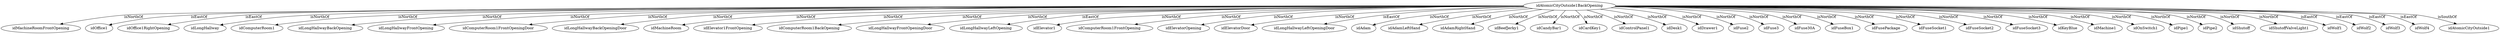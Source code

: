 strict digraph  {
idAtomicCityOutside1BackOpening [node_type=entity_node];
idMachineRoomFrontOpening [node_type=entity_node];
idOffice1 [node_type=entity_node];
idOffice1RightOpening [node_type=entity_node];
idLongHallway [node_type=entity_node];
idComputerRoom1 [node_type=entity_node];
idLongHallwayBackOpening [node_type=entity_node];
idLongHallwayFrontOpening [node_type=entity_node];
idComputerRoom1FrontOpeningDoor [node_type=entity_node];
idLongHallwayBackOpeningDoor [node_type=entity_node];
idMachineRoom [node_type=entity_node];
idElevator1FrontOpening [node_type=entity_node];
idComputerRoom1BackOpening [node_type=entity_node];
idLongHallwayFrontOpeningDoor [node_type=entity_node];
idLongHallwayLeftOpening [node_type=entity_node];
idElevator1 [node_type=entity_node];
idComputerRoom1FrontOpening [node_type=entity_node];
idElevatorOpening [node_type=entity_node];
idElevatorDoor [node_type=entity_node];
idLongHallwayLeftOpeningDoor [node_type=entity_node];
idAdam [node_type=entity_node];
idAdamLeftHand [node_type=entity_node];
idAdamRightHand [node_type=entity_node];
idBeefJerky1 [node_type=entity_node];
idCandyBar1 [node_type=entity_node];
idCardKey1 [node_type=entity_node];
idControlPanel1 [node_type=entity_node];
idDesk1 [node_type=entity_node];
idDrawer1 [node_type=entity_node];
idFuse2 [node_type=entity_node];
idFuse3 [node_type=entity_node];
idFuse30A [node_type=entity_node];
idFuseBox1 [node_type=entity_node];
idFusePackage [node_type=entity_node];
idFuseSocket1 [node_type=entity_node];
idFuseSocket2 [node_type=entity_node];
idFuseSocket3 [node_type=entity_node];
idKeyBlue [node_type=entity_node];
idMachine1 [node_type=entity_node];
idOnSwitch1 [node_type=entity_node];
idPipe1 [node_type=entity_node];
idPipe2 [node_type=entity_node];
idShutoff [node_type=entity_node];
idShutoffValveLight1 [node_type=entity_node];
idWolf1 [node_type=entity_node];
idWolf2 [node_type=entity_node];
idWolf3 [node_type=entity_node];
idWolf4 [node_type=entity_node];
idAtomicCityOutside1 [node_type=entity_node];
idAtomicCityOutside1BackOpening -> idMachineRoomFrontOpening  [edge_type=relationship, label=isNorthOf];
idAtomicCityOutside1BackOpening -> idOffice1  [edge_type=relationship, label=isEastOf];
idAtomicCityOutside1BackOpening -> idOffice1RightOpening  [edge_type=relationship, label=isEastOf];
idAtomicCityOutside1BackOpening -> idLongHallway  [edge_type=relationship, label=isNorthOf];
idAtomicCityOutside1BackOpening -> idComputerRoom1  [edge_type=relationship, label=isNorthOf];
idAtomicCityOutside1BackOpening -> idLongHallwayBackOpening  [edge_type=relationship, label=isNorthOf];
idAtomicCityOutside1BackOpening -> idLongHallwayFrontOpening  [edge_type=relationship, label=isNorthOf];
idAtomicCityOutside1BackOpening -> idComputerRoom1FrontOpeningDoor  [edge_type=relationship, label=isNorthOf];
idAtomicCityOutside1BackOpening -> idLongHallwayBackOpeningDoor  [edge_type=relationship, label=isNorthOf];
idAtomicCityOutside1BackOpening -> idMachineRoom  [edge_type=relationship, label=isNorthOf];
idAtomicCityOutside1BackOpening -> idElevator1FrontOpening  [edge_type=relationship, label=isNorthOf];
idAtomicCityOutside1BackOpening -> idComputerRoom1BackOpening  [edge_type=relationship, label=isNorthOf];
idAtomicCityOutside1BackOpening -> idLongHallwayFrontOpeningDoor  [edge_type=relationship, label=isNorthOf];
idAtomicCityOutside1BackOpening -> idLongHallwayLeftOpening  [edge_type=relationship, label=isEastOf];
idAtomicCityOutside1BackOpening -> idElevator1  [edge_type=relationship, label=isNorthOf];
idAtomicCityOutside1BackOpening -> idComputerRoom1FrontOpening  [edge_type=relationship, label=isNorthOf];
idAtomicCityOutside1BackOpening -> idElevatorOpening  [edge_type=relationship, label=isNorthOf];
idAtomicCityOutside1BackOpening -> idElevatorDoor  [edge_type=relationship, label=isNorthOf];
idAtomicCityOutside1BackOpening -> idLongHallwayLeftOpeningDoor  [edge_type=relationship, label=isEastOf];
idAtomicCityOutside1BackOpening -> idAdam  [edge_type=relationship, label=isNorthOf];
idAtomicCityOutside1BackOpening -> idAdamLeftHand  [edge_type=relationship, label=isNorthOf];
idAtomicCityOutside1BackOpening -> idAdamRightHand  [edge_type=relationship, label=isNorthOf];
idAtomicCityOutside1BackOpening -> idBeefJerky1  [edge_type=relationship, label=isNorthOf];
idAtomicCityOutside1BackOpening -> idCandyBar1  [edge_type=relationship, label=isNorthOf];
idAtomicCityOutside1BackOpening -> idCardKey1  [edge_type=relationship, label=isNorthOf];
idAtomicCityOutside1BackOpening -> idControlPanel1  [edge_type=relationship, label=isNorthOf];
idAtomicCityOutside1BackOpening -> idDesk1  [edge_type=relationship, label=isNorthOf];
idAtomicCityOutside1BackOpening -> idDrawer1  [edge_type=relationship, label=isNorthOf];
idAtomicCityOutside1BackOpening -> idFuse2  [edge_type=relationship, label=isNorthOf];
idAtomicCityOutside1BackOpening -> idFuse3  [edge_type=relationship, label=isNorthOf];
idAtomicCityOutside1BackOpening -> idFuse30A  [edge_type=relationship, label=isNorthOf];
idAtomicCityOutside1BackOpening -> idFuseBox1  [edge_type=relationship, label=isNorthOf];
idAtomicCityOutside1BackOpening -> idFusePackage  [edge_type=relationship, label=isNorthOf];
idAtomicCityOutside1BackOpening -> idFuseSocket1  [edge_type=relationship, label=isNorthOf];
idAtomicCityOutside1BackOpening -> idFuseSocket2  [edge_type=relationship, label=isNorthOf];
idAtomicCityOutside1BackOpening -> idFuseSocket3  [edge_type=relationship, label=isNorthOf];
idAtomicCityOutside1BackOpening -> idKeyBlue  [edge_type=relationship, label=isNorthOf];
idAtomicCityOutside1BackOpening -> idMachine1  [edge_type=relationship, label=isNorthOf];
idAtomicCityOutside1BackOpening -> idOnSwitch1  [edge_type=relationship, label=isNorthOf];
idAtomicCityOutside1BackOpening -> idPipe1  [edge_type=relationship, label=isNorthOf];
idAtomicCityOutside1BackOpening -> idPipe2  [edge_type=relationship, label=isNorthOf];
idAtomicCityOutside1BackOpening -> idShutoff  [edge_type=relationship, label=isNorthOf];
idAtomicCityOutside1BackOpening -> idShutoffValveLight1  [edge_type=relationship, label=isNorthOf];
idAtomicCityOutside1BackOpening -> idWolf1  [edge_type=relationship, label=isEastOf];
idAtomicCityOutside1BackOpening -> idWolf2  [edge_type=relationship, label=isEastOf];
idAtomicCityOutside1BackOpening -> idWolf3  [edge_type=relationship, label=isEastOf];
idAtomicCityOutside1BackOpening -> idWolf4  [edge_type=relationship, label=isEastOf];
idAtomicCityOutside1BackOpening -> idAtomicCityOutside1  [edge_type=relationship, label=isSouthOf];
}
